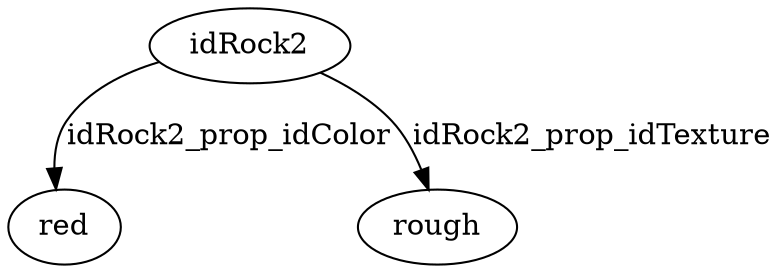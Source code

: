 strict digraph  {
idRock2 [node_type=entity_node, root=root];
red;
rough;
idRock2 -> red  [edge_type=property, label=idRock2_prop_idColor];
idRock2 -> rough  [edge_type=property, label=idRock2_prop_idTexture];
}
